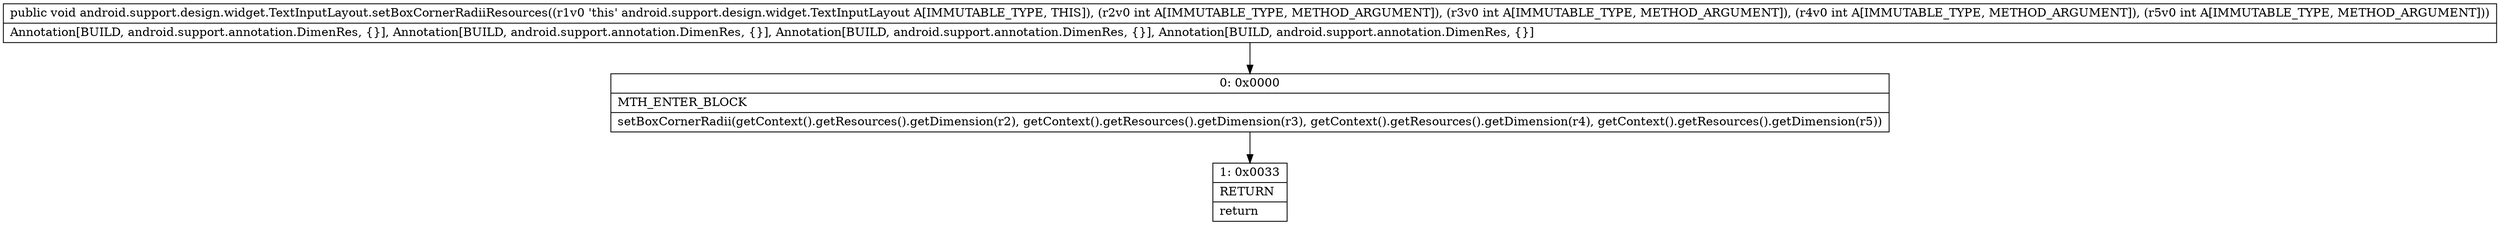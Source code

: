 digraph "CFG forandroid.support.design.widget.TextInputLayout.setBoxCornerRadiiResources(IIII)V" {
Node_0 [shape=record,label="{0\:\ 0x0000|MTH_ENTER_BLOCK\l|setBoxCornerRadii(getContext().getResources().getDimension(r2), getContext().getResources().getDimension(r3), getContext().getResources().getDimension(r4), getContext().getResources().getDimension(r5))\l}"];
Node_1 [shape=record,label="{1\:\ 0x0033|RETURN\l|return\l}"];
MethodNode[shape=record,label="{public void android.support.design.widget.TextInputLayout.setBoxCornerRadiiResources((r1v0 'this' android.support.design.widget.TextInputLayout A[IMMUTABLE_TYPE, THIS]), (r2v0 int A[IMMUTABLE_TYPE, METHOD_ARGUMENT]), (r3v0 int A[IMMUTABLE_TYPE, METHOD_ARGUMENT]), (r4v0 int A[IMMUTABLE_TYPE, METHOD_ARGUMENT]), (r5v0 int A[IMMUTABLE_TYPE, METHOD_ARGUMENT]))  | Annotation[BUILD, android.support.annotation.DimenRes, \{\}], Annotation[BUILD, android.support.annotation.DimenRes, \{\}], Annotation[BUILD, android.support.annotation.DimenRes, \{\}], Annotation[BUILD, android.support.annotation.DimenRes, \{\}]\l}"];
MethodNode -> Node_0;
Node_0 -> Node_1;
}

